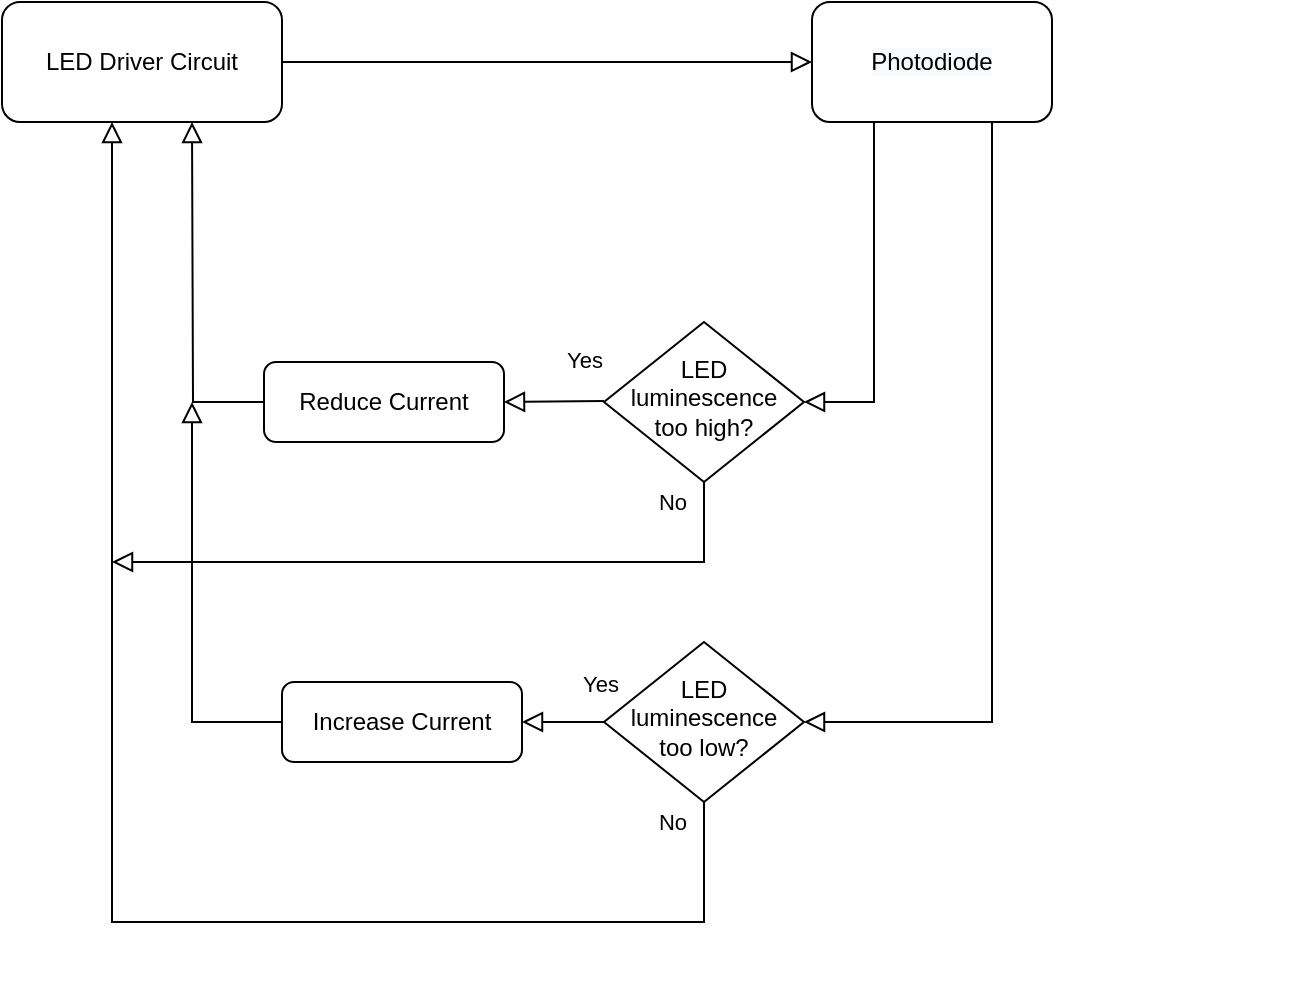 <mxfile version="20.0.4" type="github">
  <diagram id="C5RBs43oDa-KdzZeNtuy" name="Page-1">
    <mxGraphModel dx="690" dy="408" grid="1" gridSize="10" guides="1" tooltips="1" connect="1" arrows="1" fold="1" page="1" pageScale="1" pageWidth="827" pageHeight="1169" math="0" shadow="0">
      <root>
        <mxCell id="WIyWlLk6GJQsqaUBKTNV-0" />
        <mxCell id="WIyWlLk6GJQsqaUBKTNV-1" parent="WIyWlLk6GJQsqaUBKTNV-0" />
        <mxCell id="WIyWlLk6GJQsqaUBKTNV-2" value="" style="rounded=0;html=1;jettySize=auto;orthogonalLoop=1;fontSize=11;endArrow=block;endFill=0;endSize=8;strokeWidth=1;shadow=0;labelBackgroundColor=none;edgeStyle=orthogonalEdgeStyle;entryX=0;entryY=0.5;entryDx=0;entryDy=0;" parent="WIyWlLk6GJQsqaUBKTNV-1" source="WIyWlLk6GJQsqaUBKTNV-3" target="u1_ScdwCoTXj7payYxCz-2" edge="1">
          <mxGeometry relative="1" as="geometry">
            <mxPoint x="220" y="170" as="targetPoint" />
          </mxGeometry>
        </mxCell>
        <mxCell id="WIyWlLk6GJQsqaUBKTNV-3" value="LED Driver Circuit" style="rounded=1;whiteSpace=wrap;html=1;fontSize=12;glass=0;strokeWidth=1;shadow=0;" parent="WIyWlLk6GJQsqaUBKTNV-1" vertex="1">
          <mxGeometry x="45" y="80" width="140" height="60" as="geometry" />
        </mxCell>
        <mxCell id="WIyWlLk6GJQsqaUBKTNV-10" value="LED luminescence too high?" style="rhombus;whiteSpace=wrap;html=1;shadow=0;fontFamily=Helvetica;fontSize=12;align=center;strokeWidth=1;spacing=6;spacingTop=-4;" parent="WIyWlLk6GJQsqaUBKTNV-1" vertex="1">
          <mxGeometry x="346" y="240" width="100" height="80" as="geometry" />
        </mxCell>
        <mxCell id="WIyWlLk6GJQsqaUBKTNV-11" value="Reduce Current" style="rounded=1;whiteSpace=wrap;html=1;fontSize=12;glass=0;strokeWidth=1;shadow=0;" parent="WIyWlLk6GJQsqaUBKTNV-1" vertex="1">
          <mxGeometry x="176" y="260" width="120" height="40" as="geometry" />
        </mxCell>
        <mxCell id="u1_ScdwCoTXj7payYxCz-2" value="&lt;span style=&quot;color: rgb(0, 0, 0); font-family: Helvetica; font-size: 12px; font-style: normal; font-variant-ligatures: normal; font-variant-caps: normal; font-weight: 400; letter-spacing: normal; orphans: 2; text-align: center; text-indent: 0px; text-transform: none; widows: 2; word-spacing: 0px; -webkit-text-stroke-width: 0px; background-color: rgb(248, 249, 250); text-decoration-thickness: initial; text-decoration-style: initial; text-decoration-color: initial; float: none; display: inline !important;&quot;&gt;Photodiode&lt;/span&gt;" style="rounded=1;whiteSpace=wrap;html=1;" vertex="1" parent="WIyWlLk6GJQsqaUBKTNV-1">
          <mxGeometry x="450" y="80" width="120" height="60" as="geometry" />
        </mxCell>
        <mxCell id="u1_ScdwCoTXj7payYxCz-7" value="" style="rounded=0;html=1;jettySize=auto;orthogonalLoop=1;fontSize=11;endArrow=block;endFill=0;endSize=8;strokeWidth=1;shadow=0;labelBackgroundColor=none;edgeStyle=orthogonalEdgeStyle;exitX=0.75;exitY=1;exitDx=0;exitDy=0;entryX=1;entryY=0.5;entryDx=0;entryDy=0;" edge="1" parent="WIyWlLk6GJQsqaUBKTNV-1" source="u1_ScdwCoTXj7payYxCz-2" target="u1_ScdwCoTXj7payYxCz-8">
          <mxGeometry relative="1" as="geometry">
            <mxPoint x="590" y="201" as="sourcePoint" />
            <mxPoint x="450" y="440" as="targetPoint" />
            <Array as="points">
              <mxPoint x="540" y="440" />
            </Array>
          </mxGeometry>
        </mxCell>
        <mxCell id="u1_ScdwCoTXj7payYxCz-8" value="LED luminescence too low?" style="rhombus;whiteSpace=wrap;html=1;shadow=0;fontFamily=Helvetica;fontSize=12;align=center;strokeWidth=1;spacing=6;spacingTop=-4;" vertex="1" parent="WIyWlLk6GJQsqaUBKTNV-1">
          <mxGeometry x="346" y="400" width="100" height="80" as="geometry" />
        </mxCell>
        <mxCell id="u1_ScdwCoTXj7payYxCz-10" value="" style="rounded=0;html=1;jettySize=auto;orthogonalLoop=1;fontSize=11;endArrow=block;endFill=0;endSize=8;strokeWidth=1;shadow=0;labelBackgroundColor=none;edgeStyle=orthogonalEdgeStyle;exitX=0.25;exitY=1;exitDx=0;exitDy=0;entryX=1;entryY=0.5;entryDx=0;entryDy=0;" edge="1" parent="WIyWlLk6GJQsqaUBKTNV-1" source="u1_ScdwCoTXj7payYxCz-2" target="WIyWlLk6GJQsqaUBKTNV-10">
          <mxGeometry relative="1" as="geometry">
            <mxPoint x="481" y="160" as="sourcePoint" />
            <mxPoint x="481" y="299" as="targetPoint" />
            <Array as="points">
              <mxPoint x="481" y="140" />
              <mxPoint x="481" y="280" />
            </Array>
          </mxGeometry>
        </mxCell>
        <mxCell id="u1_ScdwCoTXj7payYxCz-11" value="Yes" style="edgeLabel;html=1;align=center;verticalAlign=middle;resizable=0;points=[];" vertex="1" connectable="0" parent="WIyWlLk6GJQsqaUBKTNV-1">
          <mxGeometry x="330" y="260" as="geometry">
            <mxPoint x="6" y="-1" as="offset" />
          </mxGeometry>
        </mxCell>
        <mxCell id="u1_ScdwCoTXj7payYxCz-15" value="Yes" style="edgeLabel;html=1;align=center;verticalAlign=middle;resizable=0;points=[];" vertex="1" connectable="0" parent="WIyWlLk6GJQsqaUBKTNV-1">
          <mxGeometry x="700" y="294" as="geometry">
            <mxPoint x="-356" y="127" as="offset" />
          </mxGeometry>
        </mxCell>
        <mxCell id="u1_ScdwCoTXj7payYxCz-16" value="Increase Current" style="rounded=1;whiteSpace=wrap;html=1;fontSize=12;glass=0;strokeWidth=1;shadow=0;" vertex="1" parent="WIyWlLk6GJQsqaUBKTNV-1">
          <mxGeometry x="185" y="420" width="120" height="40" as="geometry" />
        </mxCell>
        <mxCell id="u1_ScdwCoTXj7payYxCz-20" value="No" style="edgeLabel;html=1;align=center;verticalAlign=middle;resizable=0;points=[];" vertex="1" connectable="0" parent="WIyWlLk6GJQsqaUBKTNV-1">
          <mxGeometry x="480" y="570" as="geometry">
            <mxPoint x="-100" y="-80" as="offset" />
          </mxGeometry>
        </mxCell>
        <mxCell id="u1_ScdwCoTXj7payYxCz-23" value="" style="rounded=0;html=1;jettySize=auto;orthogonalLoop=1;fontSize=11;endArrow=block;endFill=0;endSize=8;strokeWidth=1;shadow=0;labelBackgroundColor=none;edgeStyle=orthogonalEdgeStyle;entryX=1;entryY=0.5;entryDx=0;entryDy=0;" edge="1" parent="WIyWlLk6GJQsqaUBKTNV-1" target="WIyWlLk6GJQsqaUBKTNV-11">
          <mxGeometry relative="1" as="geometry">
            <mxPoint x="346" y="279.5" as="sourcePoint" />
            <mxPoint x="305" y="279.5" as="targetPoint" />
          </mxGeometry>
        </mxCell>
        <mxCell id="u1_ScdwCoTXj7payYxCz-24" value="" style="rounded=0;html=1;jettySize=auto;orthogonalLoop=1;fontSize=11;endArrow=block;endFill=0;endSize=8;strokeWidth=1;shadow=0;labelBackgroundColor=none;edgeStyle=orthogonalEdgeStyle;exitX=0;exitY=0.5;exitDx=0;exitDy=0;" edge="1" parent="WIyWlLk6GJQsqaUBKTNV-1" source="WIyWlLk6GJQsqaUBKTNV-11">
          <mxGeometry relative="1" as="geometry">
            <mxPoint x="150" y="280" as="sourcePoint" />
            <mxPoint x="140" y="140" as="targetPoint" />
          </mxGeometry>
        </mxCell>
        <mxCell id="u1_ScdwCoTXj7payYxCz-25" value="" style="rounded=0;html=1;jettySize=auto;orthogonalLoop=1;fontSize=11;endArrow=block;endFill=0;endSize=8;strokeWidth=1;shadow=0;labelBackgroundColor=none;edgeStyle=orthogonalEdgeStyle;exitX=0.5;exitY=1;exitDx=0;exitDy=0;" edge="1" parent="WIyWlLk6GJQsqaUBKTNV-1" source="u1_ScdwCoTXj7payYxCz-8">
          <mxGeometry relative="1" as="geometry">
            <mxPoint x="400" y="520" as="sourcePoint" />
            <mxPoint x="100" y="140" as="targetPoint" />
            <Array as="points">
              <mxPoint x="396" y="540" />
              <mxPoint x="100" y="540" />
            </Array>
          </mxGeometry>
        </mxCell>
        <mxCell id="u1_ScdwCoTXj7payYxCz-28" value="" style="rounded=0;html=1;jettySize=auto;orthogonalLoop=1;fontSize=11;endArrow=block;endFill=0;endSize=8;strokeWidth=1;shadow=0;labelBackgroundColor=none;edgeStyle=orthogonalEdgeStyle;exitX=0.5;exitY=1;exitDx=0;exitDy=0;" edge="1" parent="WIyWlLk6GJQsqaUBKTNV-1" source="WIyWlLk6GJQsqaUBKTNV-10">
          <mxGeometry relative="1" as="geometry">
            <mxPoint x="396" y="360" as="sourcePoint" />
            <mxPoint x="100" y="360" as="targetPoint" />
            <Array as="points">
              <mxPoint x="396" y="360" />
            </Array>
          </mxGeometry>
        </mxCell>
        <mxCell id="u1_ScdwCoTXj7payYxCz-31" value="" style="rounded=0;html=1;jettySize=auto;orthogonalLoop=1;fontSize=11;endArrow=block;endFill=0;endSize=8;strokeWidth=1;shadow=0;labelBackgroundColor=none;edgeStyle=orthogonalEdgeStyle;exitX=0;exitY=0.5;exitDx=0;exitDy=0;" edge="1" parent="WIyWlLk6GJQsqaUBKTNV-1" source="u1_ScdwCoTXj7payYxCz-16">
          <mxGeometry relative="1" as="geometry">
            <mxPoint x="176" y="420" as="sourcePoint" />
            <mxPoint x="140" y="280" as="targetPoint" />
            <Array as="points">
              <mxPoint x="140" y="440" />
            </Array>
          </mxGeometry>
        </mxCell>
        <mxCell id="u1_ScdwCoTXj7payYxCz-30" value="" style="rounded=0;html=1;jettySize=auto;orthogonalLoop=1;fontSize=11;endArrow=block;endFill=0;endSize=8;strokeWidth=1;shadow=0;labelBackgroundColor=none;edgeStyle=orthogonalEdgeStyle;entryX=1;entryY=0.5;entryDx=0;entryDy=0;exitX=0;exitY=0.5;exitDx=0;exitDy=0;" edge="1" parent="WIyWlLk6GJQsqaUBKTNV-1" source="u1_ScdwCoTXj7payYxCz-8" target="u1_ScdwCoTXj7payYxCz-16">
          <mxGeometry relative="1" as="geometry">
            <mxPoint x="356" y="333.5" as="sourcePoint" />
            <mxPoint x="306" y="334" as="targetPoint" />
          </mxGeometry>
        </mxCell>
        <mxCell id="u1_ScdwCoTXj7payYxCz-32" value="No" style="edgeLabel;html=1;align=center;verticalAlign=middle;resizable=0;points=[];" vertex="1" connectable="0" parent="WIyWlLk6GJQsqaUBKTNV-1">
          <mxGeometry x="480" y="410" as="geometry">
            <mxPoint x="-100" y="-80" as="offset" />
          </mxGeometry>
        </mxCell>
      </root>
    </mxGraphModel>
  </diagram>
</mxfile>
